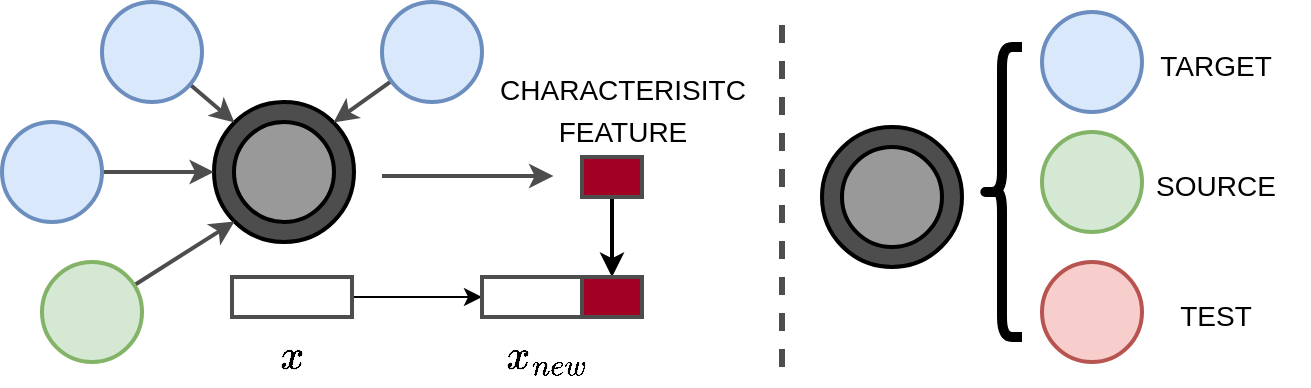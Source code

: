 <mxfile version="21.5.0" type="device" pages="2">
  <diagram id="yDXIRP0UiXxNwI_V2tYm" name="Fig3">
    <mxGraphModel dx="1434" dy="796" grid="1" gridSize="10" guides="1" tooltips="1" connect="1" arrows="1" fold="1" page="1" pageScale="1" pageWidth="827" pageHeight="1169" math="1" shadow="0">
      <root>
        <mxCell id="0" />
        <mxCell id="1" parent="0" />
        <mxCell id="J78JcgfEchfYbr3B-6bn-1" value="" style="ellipse;whiteSpace=wrap;html=1;aspect=fixed;fillColor=#4D4D4D;strokeColor=#000000;fontColor=#ffffff;strokeWidth=2;" vertex="1" parent="1">
          <mxGeometry x="540" y="182.5" width="70" height="70" as="geometry" />
        </mxCell>
        <mxCell id="J78JcgfEchfYbr3B-6bn-2" style="edgeStyle=orthogonalEdgeStyle;rounded=0;orthogonalLoop=1;jettySize=auto;html=1;strokeWidth=2;strokeColor=#4D4D4D;" edge="1" parent="1">
          <mxGeometry relative="1" as="geometry">
            <mxPoint x="320" y="207" as="sourcePoint" />
            <mxPoint x="405.75" y="207" as="targetPoint" />
          </mxGeometry>
        </mxCell>
        <mxCell id="J78JcgfEchfYbr3B-6bn-3" value="" style="ellipse;whiteSpace=wrap;html=1;aspect=fixed;fillColor=#4D4D4D;strokeColor=#000000;fontColor=#ffffff;strokeWidth=2;" vertex="1" parent="1">
          <mxGeometry x="236" y="170" width="70" height="70" as="geometry" />
        </mxCell>
        <mxCell id="J78JcgfEchfYbr3B-6bn-4" value="" style="ellipse;whiteSpace=wrap;html=1;aspect=fixed;fillColor=#999999;strokeColor=#000000;strokeWidth=2;" vertex="1" parent="1">
          <mxGeometry x="246" y="180" width="50" height="50" as="geometry" />
        </mxCell>
        <mxCell id="J78JcgfEchfYbr3B-6bn-5" style="rounded=0;orthogonalLoop=1;jettySize=auto;html=1;entryX=0;entryY=1;entryDx=0;entryDy=0;strokeWidth=2;strokeColor=#4D4D4D;" edge="1" parent="1" source="J78JcgfEchfYbr3B-6bn-6" target="J78JcgfEchfYbr3B-6bn-3">
          <mxGeometry relative="1" as="geometry" />
        </mxCell>
        <mxCell id="J78JcgfEchfYbr3B-6bn-6" value="" style="ellipse;whiteSpace=wrap;html=1;aspect=fixed;fillColor=#d5e8d4;strokeColor=#82B366;strokeWidth=2;" vertex="1" parent="1">
          <mxGeometry x="150" y="250" width="50" height="50" as="geometry" />
        </mxCell>
        <mxCell id="J78JcgfEchfYbr3B-6bn-7" style="rounded=0;orthogonalLoop=1;jettySize=auto;html=1;entryX=0;entryY=0;entryDx=0;entryDy=0;strokeWidth=2;strokeColor=#4D4D4D;" edge="1" parent="1" source="J78JcgfEchfYbr3B-6bn-8" target="J78JcgfEchfYbr3B-6bn-3">
          <mxGeometry relative="1" as="geometry" />
        </mxCell>
        <mxCell id="J78JcgfEchfYbr3B-6bn-8" value="" style="ellipse;whiteSpace=wrap;html=1;aspect=fixed;fillColor=#dae8fc;strokeColor=#6C8EBF;strokeWidth=2;" vertex="1" parent="1">
          <mxGeometry x="180" y="120" width="50" height="50" as="geometry" />
        </mxCell>
        <mxCell id="J78JcgfEchfYbr3B-6bn-9" style="rounded=0;orthogonalLoop=1;jettySize=auto;html=1;entryX=1;entryY=0;entryDx=0;entryDy=0;strokeWidth=2;strokeColor=#4D4D4D;" edge="1" parent="1" source="J78JcgfEchfYbr3B-6bn-10" target="J78JcgfEchfYbr3B-6bn-3">
          <mxGeometry relative="1" as="geometry" />
        </mxCell>
        <mxCell id="J78JcgfEchfYbr3B-6bn-10" value="" style="ellipse;whiteSpace=wrap;html=1;aspect=fixed;fillColor=#dae8fc;strokeColor=#6C8EBF;strokeWidth=2;" vertex="1" parent="1">
          <mxGeometry x="320" y="120" width="50" height="50" as="geometry" />
        </mxCell>
        <mxCell id="J78JcgfEchfYbr3B-6bn-11" style="rounded=0;orthogonalLoop=1;jettySize=auto;html=1;strokeWidth=2;strokeColor=#4D4D4D;exitX=1;exitY=0.5;exitDx=0;exitDy=0;entryX=0;entryY=0.5;entryDx=0;entryDy=0;" edge="1" parent="1" source="J78JcgfEchfYbr3B-6bn-12" target="J78JcgfEchfYbr3B-6bn-3">
          <mxGeometry relative="1" as="geometry">
            <mxPoint x="370" y="230" as="targetPoint" />
          </mxGeometry>
        </mxCell>
        <mxCell id="J78JcgfEchfYbr3B-6bn-12" value="" style="ellipse;whiteSpace=wrap;html=1;aspect=fixed;fillColor=#dae8fc;strokeColor=#6C8EBF;strokeWidth=2;" vertex="1" parent="1">
          <mxGeometry x="130" y="180" width="50" height="50" as="geometry" />
        </mxCell>
        <mxCell id="J78JcgfEchfYbr3B-6bn-13" value="" style="ellipse;whiteSpace=wrap;html=1;aspect=fixed;fillColor=#f8cecc;strokeColor=#B85450;strokeWidth=2;" vertex="1" parent="1">
          <mxGeometry x="650" y="250" width="50" height="50" as="geometry" />
        </mxCell>
        <mxCell id="J78JcgfEchfYbr3B-6bn-14" value="" style="endArrow=none;html=1;rounded=0;strokeWidth=3;dashed=1;strokeColor=#4D4D4D;" edge="1" parent="1">
          <mxGeometry width="50" height="50" relative="1" as="geometry">
            <mxPoint x="520" y="302.5" as="sourcePoint" />
            <mxPoint x="520" y="122.5" as="targetPoint" />
          </mxGeometry>
        </mxCell>
        <mxCell id="J78JcgfEchfYbr3B-6bn-15" value="&lt;font style=&quot;font-size: 14px;&quot;&gt;TARGET&lt;/font&gt;" style="text;html=1;strokeColor=none;fillColor=none;align=center;verticalAlign=middle;whiteSpace=wrap;rounded=0;fontSize=22;" vertex="1" parent="1">
          <mxGeometry x="690" y="140" width="93.5" height="20" as="geometry" />
        </mxCell>
        <mxCell id="J78JcgfEchfYbr3B-6bn-16" style="edgeStyle=orthogonalEdgeStyle;rounded=0;orthogonalLoop=1;jettySize=auto;html=1;entryX=0.5;entryY=0;entryDx=0;entryDy=0;strokeWidth=2;" edge="1" parent="1" source="J78JcgfEchfYbr3B-6bn-17" target="J78JcgfEchfYbr3B-6bn-22">
          <mxGeometry relative="1" as="geometry" />
        </mxCell>
        <mxCell id="J78JcgfEchfYbr3B-6bn-17" value="" style="rounded=0;whiteSpace=wrap;html=1;container=0;fillColor=#a20025;strokeColor=#4D4D4D;fontColor=#ffffff;strokeWidth=2;" vertex="1" parent="1">
          <mxGeometry x="420" y="197.5" width="30" height="20" as="geometry" />
        </mxCell>
        <mxCell id="J78JcgfEchfYbr3B-6bn-18" value="&lt;p style=&quot;line-height: 80%;&quot;&gt;&lt;font style=&quot;font-size: 14px;&quot;&gt;CHARACTERISITC&lt;br&gt;FEATURE&lt;/font&gt;&lt;/p&gt;" style="text;html=1;strokeColor=none;fillColor=none;align=center;verticalAlign=middle;whiteSpace=wrap;rounded=0;container=0;fontSize=22;" vertex="1" parent="1">
          <mxGeometry x="367" y="147.5" width="146.75" height="50" as="geometry" />
        </mxCell>
        <mxCell id="J78JcgfEchfYbr3B-6bn-19" style="edgeStyle=orthogonalEdgeStyle;rounded=0;orthogonalLoop=1;jettySize=auto;html=1;exitX=1;exitY=0.5;exitDx=0;exitDy=0;entryX=0;entryY=0.5;entryDx=0;entryDy=0;" edge="1" parent="1" source="J78JcgfEchfYbr3B-6bn-20" target="J78JcgfEchfYbr3B-6bn-21">
          <mxGeometry relative="1" as="geometry" />
        </mxCell>
        <mxCell id="J78JcgfEchfYbr3B-6bn-20" value="" style="rounded=0;whiteSpace=wrap;html=1;container=0;strokeWidth=2;strokeColor=#4D4D4D;" vertex="1" parent="1">
          <mxGeometry x="245" y="257.5" width="60" height="20" as="geometry" />
        </mxCell>
        <mxCell id="J78JcgfEchfYbr3B-6bn-21" value="" style="rounded=0;whiteSpace=wrap;html=1;container=0;strokeWidth=2;strokeColor=#4D4D4D;" vertex="1" parent="1">
          <mxGeometry x="370" y="257.5" width="50" height="20" as="geometry" />
        </mxCell>
        <mxCell id="J78JcgfEchfYbr3B-6bn-22" value="" style="rounded=0;whiteSpace=wrap;html=1;container=0;fillColor=#a20025;strokeColor=#4D4D4D;fontColor=#ffffff;strokeWidth=2;" vertex="1" parent="1">
          <mxGeometry x="420" y="257.5" width="30" height="20" as="geometry" />
        </mxCell>
        <mxCell id="J78JcgfEchfYbr3B-6bn-23" value="&lt;font style=&quot;font-size: 18px;&quot;&gt;$$x_{new}$$&lt;/font&gt;" style="text;html=1;strokeColor=none;fillColor=none;align=center;verticalAlign=middle;whiteSpace=wrap;rounded=0;fontSize=24;fontStyle=1" vertex="1" parent="1">
          <mxGeometry x="373.25" y="287.5" width="60" height="20" as="geometry" />
        </mxCell>
        <mxCell id="J78JcgfEchfYbr3B-6bn-24" value="&lt;font style=&quot;font-size: 18px;&quot;&gt;$$x$$&lt;/font&gt;" style="text;html=1;strokeColor=none;fillColor=none;align=center;verticalAlign=middle;whiteSpace=wrap;rounded=0;fontSize=24;fontStyle=1" vertex="1" parent="1">
          <mxGeometry x="245" y="287.5" width="60" height="20" as="geometry" />
        </mxCell>
        <mxCell id="J78JcgfEchfYbr3B-6bn-25" value="" style="ellipse;whiteSpace=wrap;html=1;aspect=fixed;fillColor=#dae8fc;strokeColor=#6C8EBF;strokeWidth=2;" vertex="1" parent="1">
          <mxGeometry x="650" y="125" width="50" height="50" as="geometry" />
        </mxCell>
        <mxCell id="J78JcgfEchfYbr3B-6bn-26" value="" style="ellipse;whiteSpace=wrap;html=1;aspect=fixed;fillColor=#d5e8d4;strokeColor=#82B366;strokeWidth=2;" vertex="1" parent="1">
          <mxGeometry x="650" y="185" width="50" height="50" as="geometry" />
        </mxCell>
        <mxCell id="J78JcgfEchfYbr3B-6bn-27" value="" style="ellipse;whiteSpace=wrap;html=1;aspect=fixed;fillColor=#999999;strokeColor=#000000;strokeWidth=2;" vertex="1" parent="1">
          <mxGeometry x="550" y="192.5" width="50" height="50" as="geometry" />
        </mxCell>
        <mxCell id="J78JcgfEchfYbr3B-6bn-28" value="&lt;span style=&quot;font-size: 14px;&quot;&gt;SOURCE&lt;/span&gt;" style="text;html=1;strokeColor=none;fillColor=none;align=center;verticalAlign=middle;whiteSpace=wrap;rounded=0;fontSize=22;" vertex="1" parent="1">
          <mxGeometry x="690" y="200" width="93.5" height="20" as="geometry" />
        </mxCell>
        <mxCell id="J78JcgfEchfYbr3B-6bn-29" value="&lt;span style=&quot;font-size: 14px;&quot;&gt;TEST&lt;/span&gt;" style="text;html=1;strokeColor=none;fillColor=none;align=center;verticalAlign=middle;whiteSpace=wrap;rounded=0;fontSize=22;" vertex="1" parent="1">
          <mxGeometry x="690" y="265" width="93.5" height="20" as="geometry" />
        </mxCell>
        <mxCell id="J78JcgfEchfYbr3B-6bn-30" value="" style="shape=curlyBracket;whiteSpace=wrap;html=1;rounded=1;labelPosition=left;verticalLabelPosition=middle;align=right;verticalAlign=middle;strokeWidth=5;" vertex="1" parent="1">
          <mxGeometry x="620" y="142.5" width="20" height="145" as="geometry" />
        </mxCell>
      </root>
    </mxGraphModel>
  </diagram>
  <diagram name="Fig4" id="UPVXSFSfEhRFLWDUVEhU">
    <mxGraphModel dx="1434" dy="796" grid="1" gridSize="10" guides="1" tooltips="1" connect="1" arrows="1" fold="1" page="1" pageScale="1" pageWidth="827" pageHeight="1169" math="1" shadow="0">
      <root>
        <mxCell id="0" />
        <mxCell id="1" parent="0" />
        <mxCell id="VOyZflQbIAdHZ1atrvON-1" value="" style="rounded=0;whiteSpace=wrap;html=1;dashed=1;fillColor=#FFFFFF;" vertex="1" parent="1">
          <mxGeometry x="670" y="230" width="620" height="370" as="geometry" />
        </mxCell>
        <mxCell id="VOyZflQbIAdHZ1atrvON-2" value="" style="rounded=0;whiteSpace=wrap;html=1;dashed=1;fillColor=#FFFFFF;" vertex="1" parent="1">
          <mxGeometry x="220" y="290" width="429" height="310" as="geometry" />
        </mxCell>
        <mxCell id="VOyZflQbIAdHZ1atrvON-3" value="" style="rounded=1;whiteSpace=wrap;html=1;strokeWidth=1;fillColor=#F19C99;strokeColor=#4D4D4D;opacity=20;dashed=1;dashPattern=8 8;" vertex="1" parent="1">
          <mxGeometry x="680" y="390" width="450" height="170" as="geometry" />
        </mxCell>
        <mxCell id="VOyZflQbIAdHZ1atrvON-4" value="" style="rounded=1;whiteSpace=wrap;html=1;fillColor=#67AB9F;opacity=20;dashed=1;dashPattern=12 12;" vertex="1" parent="1">
          <mxGeometry x="680" y="240" width="200" height="320" as="geometry" />
        </mxCell>
        <mxCell id="VOyZflQbIAdHZ1atrvON-5" value="&lt;font style=&quot;&quot;&gt;&lt;font style=&quot;font-size: 16px;&quot;&gt;$$(p+1)\cdot(m+1)$$&lt;/font&gt;&lt;/font&gt;" style="text;html=1;strokeColor=none;fillColor=none;align=center;verticalAlign=middle;whiteSpace=wrap;rounded=0;container=0;fontSize=16;" vertex="1" parent="1">
          <mxGeometry x="515.25" y="390" width="128" height="50" as="geometry" />
        </mxCell>
        <mxCell id="VOyZflQbIAdHZ1atrvON-6" value="" style="endArrow=classic;html=1;rounded=0;" edge="1" parent="1">
          <mxGeometry width="50" height="50" relative="1" as="geometry">
            <mxPoint x="769" y="480" as="sourcePoint" />
            <mxPoint x="809" y="480" as="targetPoint" />
          </mxGeometry>
        </mxCell>
        <mxCell id="VOyZflQbIAdHZ1atrvON-7" value="" style="endArrow=classic;html=1;rounded=0;" edge="1" parent="1">
          <mxGeometry width="50" height="50" relative="1" as="geometry">
            <mxPoint x="860" y="480" as="sourcePoint" />
            <mxPoint x="900" y="480" as="targetPoint" />
          </mxGeometry>
        </mxCell>
        <mxCell id="VOyZflQbIAdHZ1atrvON-8" value="" style="endArrow=classic;html=1;rounded=0;" edge="1" parent="1">
          <mxGeometry width="50" height="50" relative="1" as="geometry">
            <mxPoint x="980" y="480" as="sourcePoint" />
            <mxPoint x="1020" y="480" as="targetPoint" />
          </mxGeometry>
        </mxCell>
        <mxCell id="VOyZflQbIAdHZ1atrvON-9" value="" style="rounded=0;whiteSpace=wrap;html=1;container=0;fillColor=#a20025;strokeColor=#6F0000;fontColor=#ffffff;" vertex="1" parent="1">
          <mxGeometry x="819.5" y="475" width="30" height="25" as="geometry" />
        </mxCell>
        <mxCell id="VOyZflQbIAdHZ1atrvON-10" value="" style="rounded=0;whiteSpace=wrap;html=1;container=0;fillColor=#e1d5e7;strokeColor=#9673a6;" vertex="1" parent="1">
          <mxGeometry x="910" y="440" width="60" height="20" as="geometry" />
        </mxCell>
        <mxCell id="VOyZflQbIAdHZ1atrvON-11" value="" style="rounded=0;whiteSpace=wrap;html=1;container=0;fillColor=#e1d5e7;strokeColor=#9673a6;" vertex="1" parent="1">
          <mxGeometry x="910" y="460" width="60" height="20" as="geometry" />
        </mxCell>
        <mxCell id="VOyZflQbIAdHZ1atrvON-12" value="" style="rounded=0;whiteSpace=wrap;html=1;container=0;fillColor=#e1d5e7;strokeColor=#9673a6;" vertex="1" parent="1">
          <mxGeometry x="910" y="480" width="60" height="20" as="geometry" />
        </mxCell>
        <mxCell id="VOyZflQbIAdHZ1atrvON-13" value="" style="rounded=0;whiteSpace=wrap;html=1;container=0;fillColor=#e1d5e7;strokeColor=#9673a6;" vertex="1" parent="1">
          <mxGeometry x="910" y="500" width="60" height="20" as="geometry" />
        </mxCell>
        <mxCell id="VOyZflQbIAdHZ1atrvON-14" value="" style="rounded=0;whiteSpace=wrap;html=1;container=0;fillColor=#e1d5e7;strokeColor=#9673a6;" vertex="1" parent="1">
          <mxGeometry x="910" y="520" width="60" height="20" as="geometry" />
        </mxCell>
        <mxCell id="VOyZflQbIAdHZ1atrvON-15" value="" style="rounded=0;whiteSpace=wrap;html=1;container=0;" vertex="1" parent="1">
          <mxGeometry x="1030" y="440" width="60" height="20" as="geometry" />
        </mxCell>
        <mxCell id="VOyZflQbIAdHZ1atrvON-16" value="" style="rounded=0;whiteSpace=wrap;html=1;container=0;" vertex="1" parent="1">
          <mxGeometry x="1030" y="460" width="60" height="20" as="geometry" />
        </mxCell>
        <mxCell id="VOyZflQbIAdHZ1atrvON-17" value="" style="rounded=0;whiteSpace=wrap;html=1;container=0;" vertex="1" parent="1">
          <mxGeometry x="1030" y="480" width="60" height="20" as="geometry" />
        </mxCell>
        <mxCell id="VOyZflQbIAdHZ1atrvON-18" value="" style="rounded=0;whiteSpace=wrap;html=1;container=0;" vertex="1" parent="1">
          <mxGeometry x="1030" y="500" width="60" height="20" as="geometry" />
        </mxCell>
        <mxCell id="VOyZflQbIAdHZ1atrvON-19" value="" style="rounded=0;whiteSpace=wrap;html=1;container=0;" vertex="1" parent="1">
          <mxGeometry x="1030" y="520" width="60" height="20" as="geometry" />
        </mxCell>
        <mxCell id="VOyZflQbIAdHZ1atrvON-20" value="" style="rounded=0;whiteSpace=wrap;html=1;container=0;" vertex="1" parent="1">
          <mxGeometry x="559" y="440" width="60" height="20" as="geometry" />
        </mxCell>
        <mxCell id="VOyZflQbIAdHZ1atrvON-21" value="" style="rounded=0;whiteSpace=wrap;html=1;container=0;" vertex="1" parent="1">
          <mxGeometry x="559" y="460" width="60" height="20" as="geometry" />
        </mxCell>
        <mxCell id="VOyZflQbIAdHZ1atrvON-22" value="" style="rounded=0;whiteSpace=wrap;html=1;fillColor=#d0cee2;strokeColor=#56517e;container=0;" vertex="1" parent="1">
          <mxGeometry x="559" y="480" width="60" height="20" as="geometry" />
        </mxCell>
        <mxCell id="VOyZflQbIAdHZ1atrvON-23" value="" style="rounded=0;whiteSpace=wrap;html=1;container=0;" vertex="1" parent="1">
          <mxGeometry x="559" y="500" width="60" height="20" as="geometry" />
        </mxCell>
        <mxCell id="VOyZflQbIAdHZ1atrvON-24" value="" style="rounded=0;whiteSpace=wrap;html=1;container=0;" vertex="1" parent="1">
          <mxGeometry x="559" y="520" width="60" height="20" as="geometry" />
        </mxCell>
        <mxCell id="VOyZflQbIAdHZ1atrvON-25" value="" style="rounded=0;whiteSpace=wrap;html=1;container=0;fillColor=#fff2cc;strokeColor=#d6b656;" vertex="1" parent="1">
          <mxGeometry x="699" y="440" width="60" height="20" as="geometry" />
        </mxCell>
        <mxCell id="VOyZflQbIAdHZ1atrvON-26" value="" style="rounded=0;whiteSpace=wrap;html=1;container=0;fillColor=#fff2cc;strokeColor=#d6b656;" vertex="1" parent="1">
          <mxGeometry x="699" y="460" width="60" height="20" as="geometry" />
        </mxCell>
        <mxCell id="VOyZflQbIAdHZ1atrvON-27" value="" style="rounded=0;whiteSpace=wrap;html=1;container=0;fillColor=#fff2cc;strokeColor=#d6b656;" vertex="1" parent="1">
          <mxGeometry x="699" y="480" width="60" height="20" as="geometry" />
        </mxCell>
        <mxCell id="VOyZflQbIAdHZ1atrvON-28" value="" style="rounded=0;whiteSpace=wrap;html=1;container=0;fillColor=#fff2cc;strokeColor=#d6b656;" vertex="1" parent="1">
          <mxGeometry x="699" y="500" width="60" height="20" as="geometry" />
        </mxCell>
        <mxCell id="VOyZflQbIAdHZ1atrvON-29" value="" style="rounded=0;whiteSpace=wrap;html=1;container=0;fillColor=#fff2cc;strokeColor=#d6b656;" vertex="1" parent="1">
          <mxGeometry x="699" y="520" width="60" height="20" as="geometry" />
        </mxCell>
        <mxCell id="VOyZflQbIAdHZ1atrvON-30" value="LCF" style="text;html=1;strokeColor=none;fillColor=none;align=center;verticalAlign=middle;whiteSpace=wrap;rounded=0;container=0;fontStyle=1;fontSize=16;" vertex="1" parent="1">
          <mxGeometry x="809" y="445" width="51" height="30" as="geometry" />
        </mxCell>
        <mxCell id="VOyZflQbIAdHZ1atrvON-31" value="Reconstructed Data" style="text;html=1;strokeColor=none;fillColor=none;align=center;verticalAlign=middle;whiteSpace=wrap;rounded=0;container=0;fontStyle=1;fontSize=16;" vertex="1" parent="1">
          <mxGeometry x="1020" y="400" width="80" height="30" as="geometry" />
        </mxCell>
        <mxCell id="VOyZflQbIAdHZ1atrvON-32" value="" style="endArrow=classic;html=1;rounded=0;" edge="1" parent="1">
          <mxGeometry width="50" height="50" relative="1" as="geometry">
            <mxPoint x="635" y="480" as="sourcePoint" />
            <mxPoint x="690" y="480" as="targetPoint" />
          </mxGeometry>
        </mxCell>
        <mxCell id="VOyZflQbIAdHZ1atrvON-33" value="" style="rounded=0;whiteSpace=wrap;html=1;fillColor=#f8cecc;strokeColor=#b85450;fontSize=16;" vertex="1" parent="1">
          <mxGeometry x="800" y="341.25" width="60" height="22.5" as="geometry" />
        </mxCell>
        <mxCell id="VOyZflQbIAdHZ1atrvON-34" value="" style="endArrow=classic;html=1;rounded=0;fillColor=#d80073;strokeColor=#A50040;" edge="1" parent="1">
          <mxGeometry width="50" height="50" relative="1" as="geometry">
            <mxPoint x="690" y="499" as="sourcePoint" />
            <mxPoint x="635" y="499" as="targetPoint" />
          </mxGeometry>
        </mxCell>
        <mxCell id="VOyZflQbIAdHZ1atrvON-35" value="&lt;b style=&quot;&quot;&gt;&lt;font style=&quot;font-size: 14px;&quot;&gt;Encoder Layers&lt;/font&gt;&lt;/b&gt;" style="text;html=1;strokeColor=#d79b00;fillColor=#ffe6cc;align=center;verticalAlign=middle;whiteSpace=wrap;rounded=0;fontStyle=0;fontSize=16;" vertex="1" parent="1">
          <mxGeometry x="545.12" y="770" width="170" height="30" as="geometry" />
        </mxCell>
        <mxCell id="VOyZflQbIAdHZ1atrvON-36" value="&lt;b style=&quot;&quot;&gt;&lt;font style=&quot;font-size: 14px;&quot;&gt;Decoder Layers&lt;/font&gt;&lt;/b&gt;" style="text;html=1;strokeColor=#9673a6;fillColor=#e1d5e7;align=center;verticalAlign=middle;whiteSpace=wrap;rounded=0;fontStyle=0;fontSize=16;" vertex="1" parent="1">
          <mxGeometry x="955.12" y="770" width="170" height="30" as="geometry" />
        </mxCell>
        <mxCell id="VOyZflQbIAdHZ1atrvON-37" value="" style="rounded=0;whiteSpace=wrap;html=1;container=0;fillColor=#080808;" vertex="1" parent="1">
          <mxGeometry x="610" y="480" width="9" height="20" as="geometry" />
        </mxCell>
        <mxCell id="VOyZflQbIAdHZ1atrvON-38" value="" style="endArrow=classic;html=1;rounded=0;" edge="1" parent="1">
          <mxGeometry width="50" height="50" relative="1" as="geometry">
            <mxPoint x="820" y="420" as="sourcePoint" />
            <mxPoint x="820" y="370" as="targetPoint" />
          </mxGeometry>
        </mxCell>
        <mxCell id="VOyZflQbIAdHZ1atrvON-39" value="" style="endArrow=classic;html=1;rounded=0;fillColor=#d80073;strokeColor=#A50040;" edge="1" parent="1">
          <mxGeometry width="50" height="50" relative="1" as="geometry">
            <mxPoint x="844" y="370" as="sourcePoint" />
            <mxPoint x="844" y="420" as="targetPoint" />
          </mxGeometry>
        </mxCell>
        <mxCell id="VOyZflQbIAdHZ1atrvON-40" value="&lt;b style=&quot;&quot;&gt;&lt;font style=&quot;font-size: 14px;&quot;&gt;Encoder-Estimator Stage&lt;/font&gt;&lt;/b&gt;" style="text;html=1;strokeColor=#67AB9F;fillColor=#67AB9F;align=center;verticalAlign=middle;whiteSpace=wrap;rounded=0;fontStyle=0;fontSize=16;opacity=50;" vertex="1" parent="1">
          <mxGeometry x="893.75" y="260" width="136.25" height="50" as="geometry" />
        </mxCell>
        <mxCell id="VOyZflQbIAdHZ1atrvON-41" value="" style="endArrow=classic;html=1;rounded=0;fillColor=#d80073;strokeColor=#A50040;" edge="1" parent="1">
          <mxGeometry width="50" height="50" relative="1" as="geometry">
            <mxPoint x="809" y="499.25" as="sourcePoint" />
            <mxPoint x="769" y="499" as="targetPoint" />
          </mxGeometry>
        </mxCell>
        <mxCell id="VOyZflQbIAdHZ1atrvON-42" value="" style="endArrow=classic;html=1;rounded=0;fillColor=#d80073;strokeColor=#A50040;" edge="1" parent="1">
          <mxGeometry width="50" height="50" relative="1" as="geometry">
            <mxPoint x="900" y="500.25" as="sourcePoint" />
            <mxPoint x="860" y="500" as="targetPoint" />
          </mxGeometry>
        </mxCell>
        <mxCell id="VOyZflQbIAdHZ1atrvON-43" value="" style="endArrow=classic;html=1;rounded=0;fillColor=#d80073;strokeColor=#A50040;" edge="1" parent="1">
          <mxGeometry width="50" height="50" relative="1" as="geometry">
            <mxPoint x="1020" y="500.25" as="sourcePoint" />
            <mxPoint x="980" y="500" as="targetPoint" />
          </mxGeometry>
        </mxCell>
        <mxCell id="VOyZflQbIAdHZ1atrvON-44" value="" style="ellipse;whiteSpace=wrap;html=1;aspect=fixed;fillColor=#1ba1e2;strokeColor=#006EAF;fontColor=#ffffff;" vertex="1" parent="1">
          <mxGeometry x="466.5" y="462.5" width="62.5" height="62.5" as="geometry" />
        </mxCell>
        <mxCell id="VOyZflQbIAdHZ1atrvON-45" value="" style="ellipse;whiteSpace=wrap;html=1;aspect=fixed;fillColor=#7EA6E0;strokeColor=#6c8ebf;" vertex="1" parent="1">
          <mxGeometry x="472.75" y="468.75" width="50" height="50" as="geometry" />
        </mxCell>
        <mxCell id="VOyZflQbIAdHZ1atrvON-46" value="" style="rounded=0;whiteSpace=wrap;html=1;container=0;" vertex="1" parent="1">
          <mxGeometry x="279" y="465" width="50" height="27.5" as="geometry" />
        </mxCell>
        <mxCell id="VOyZflQbIAdHZ1atrvON-47" value="" style="endArrow=classic;html=1;rounded=0;exitX=1;exitY=0;exitDx=0;exitDy=0;" edge="1" parent="1" source="VOyZflQbIAdHZ1atrvON-48" target="VOyZflQbIAdHZ1atrvON-44">
          <mxGeometry width="50" height="50" relative="1" as="geometry">
            <mxPoint x="399" y="549.5" as="sourcePoint" />
            <mxPoint x="439" y="549.5" as="targetPoint" />
          </mxGeometry>
        </mxCell>
        <mxCell id="VOyZflQbIAdHZ1atrvON-48" value="" style="ellipse;whiteSpace=wrap;html=1;aspect=fixed;fillColor=#67AB9F;strokeColor=#6c8ebf;" vertex="1" parent="1">
          <mxGeometry x="390" y="525" width="50" height="50" as="geometry" />
        </mxCell>
        <mxCell id="VOyZflQbIAdHZ1atrvON-49" value="" style="ellipse;whiteSpace=wrap;html=1;aspect=fixed;fillColor=#7EA6E0;strokeColor=#6c8ebf;" vertex="1" parent="1">
          <mxGeometry x="340" y="450" width="50" height="50" as="geometry" />
        </mxCell>
        <mxCell id="VOyZflQbIAdHZ1atrvON-50" value="" style="ellipse;whiteSpace=wrap;html=1;aspect=fixed;fillColor=#67AB9F;strokeColor=#6c8ebf;" vertex="1" parent="1">
          <mxGeometry x="378" y="385" width="50" height="50" as="geometry" />
        </mxCell>
        <mxCell id="VOyZflQbIAdHZ1atrvON-51" value="" style="ellipse;whiteSpace=wrap;html=1;aspect=fixed;fillColor=#7EA6E0;strokeColor=#6c8ebf;" vertex="1" parent="1">
          <mxGeometry x="435.25" y="370" width="50" height="50" as="geometry" />
        </mxCell>
        <mxCell id="VOyZflQbIAdHZ1atrvON-52" value="" style="rounded=0;whiteSpace=wrap;html=1;container=0;" vertex="1" parent="1">
          <mxGeometry x="329" y="545" width="50" height="27.5" as="geometry" />
        </mxCell>
        <mxCell id="VOyZflQbIAdHZ1atrvON-53" value="" style="rounded=0;whiteSpace=wrap;html=1;container=0;" vertex="1" parent="1">
          <mxGeometry x="320" y="395" width="50" height="27.5" as="geometry" />
        </mxCell>
        <mxCell id="VOyZflQbIAdHZ1atrvON-54" value="" style="rounded=0;whiteSpace=wrap;html=1;container=0;" vertex="1" parent="1">
          <mxGeometry x="425.25" y="330" width="50" height="27.5" as="geometry" />
        </mxCell>
        <mxCell id="VOyZflQbIAdHZ1atrvON-55" value="&lt;font style=&quot;font-size: 16px;&quot;&gt;$$(p+1)$$&lt;/font&gt;" style="text;html=1;strokeColor=none;fillColor=none;align=center;verticalAlign=middle;whiteSpace=wrap;rounded=0;container=0;fontSize=16;" vertex="1" parent="1">
          <mxGeometry x="435.25" y="300" width="30" height="30" as="geometry" />
        </mxCell>
        <mxCell id="VOyZflQbIAdHZ1atrvON-56" value="" style="endArrow=classic;html=1;rounded=0;exitX=1;exitY=0.5;exitDx=0;exitDy=0;entryX=0;entryY=0.5;entryDx=0;entryDy=0;" edge="1" parent="1" source="VOyZflQbIAdHZ1atrvON-49" target="VOyZflQbIAdHZ1atrvON-44">
          <mxGeometry width="50" height="50" relative="1" as="geometry">
            <mxPoint x="429" y="517.5" as="sourcePoint" />
            <mxPoint x="409" y="422.5" as="targetPoint" />
          </mxGeometry>
        </mxCell>
        <mxCell id="VOyZflQbIAdHZ1atrvON-57" value="" style="endArrow=classic;html=1;rounded=0;exitX=1;exitY=1;exitDx=0;exitDy=0;" edge="1" parent="1" source="VOyZflQbIAdHZ1atrvON-50" target="VOyZflQbIAdHZ1atrvON-44">
          <mxGeometry width="50" height="50" relative="1" as="geometry">
            <mxPoint x="389" y="431" as="sourcePoint" />
            <mxPoint x="516" y="450" as="targetPoint" />
          </mxGeometry>
        </mxCell>
        <mxCell id="VOyZflQbIAdHZ1atrvON-58" value="" style="endArrow=classic;html=1;rounded=0;exitX=1;exitY=1;exitDx=0;exitDy=0;entryX=0.5;entryY=0;entryDx=0;entryDy=0;" edge="1" parent="1" source="VOyZflQbIAdHZ1atrvON-51" target="VOyZflQbIAdHZ1atrvON-44">
          <mxGeometry width="50" height="50" relative="1" as="geometry">
            <mxPoint x="401" y="438" as="sourcePoint" />
            <mxPoint x="479" y="465" as="targetPoint" />
          </mxGeometry>
        </mxCell>
        <mxCell id="VOyZflQbIAdHZ1atrvON-59" value="$$(p+1)$$" style="text;html=1;strokeColor=none;fillColor=none;align=center;verticalAlign=middle;whiteSpace=wrap;rounded=0;container=0;fontSize=16;" vertex="1" parent="1">
          <mxGeometry x="269" y="392.5" width="30" height="30" as="geometry" />
        </mxCell>
        <mxCell id="VOyZflQbIAdHZ1atrvON-60" value="$$(p+1)$$" style="text;html=1;strokeColor=none;fillColor=none;align=center;verticalAlign=middle;whiteSpace=wrap;rounded=0;container=0;fontSize=16;" vertex="1" parent="1">
          <mxGeometry x="289" y="495" width="30" height="30" as="geometry" />
        </mxCell>
        <mxCell id="VOyZflQbIAdHZ1atrvON-61" value="$$(p+1)$$" style="text;html=1;strokeColor=none;fillColor=none;align=center;verticalAlign=middle;whiteSpace=wrap;rounded=0;container=0;fontSize=16;" vertex="1" parent="1">
          <mxGeometry x="339" y="575" width="30" height="30" as="geometry" />
        </mxCell>
        <mxCell id="VOyZflQbIAdHZ1atrvON-62" value="" style="endArrow=classic;html=1;rounded=0;exitX=1;exitY=0.5;exitDx=0;exitDy=0;" edge="1" parent="1" source="VOyZflQbIAdHZ1atrvON-44">
          <mxGeometry width="50" height="50" relative="1" as="geometry">
            <mxPoint x="509" y="493" as="sourcePoint" />
            <mxPoint x="559" y="494" as="targetPoint" />
          </mxGeometry>
        </mxCell>
        <mxCell id="VOyZflQbIAdHZ1atrvON-63" style="edgeStyle=orthogonalEdgeStyle;rounded=0;orthogonalLoop=1;jettySize=auto;html=1;exitX=0.5;exitY=1;exitDx=0;exitDy=0;" edge="1" parent="1">
          <mxGeometry relative="1" as="geometry">
            <mxPoint x="429.5" y="760" as="sourcePoint" />
            <mxPoint x="429.5" y="760" as="targetPoint" />
          </mxGeometry>
        </mxCell>
        <mxCell id="VOyZflQbIAdHZ1atrvON-64" value="" style="group" vertex="1" connectable="0" parent="1">
          <mxGeometry x="505.12" y="650" width="310" height="100" as="geometry" />
        </mxCell>
        <mxCell id="VOyZflQbIAdHZ1atrvON-65" value="&lt;font style=&quot;font-size: 10px;&quot;&gt;&lt;b&gt;FNN&lt;br&gt;(1)&lt;/b&gt;&lt;br&gt;&lt;/font&gt;" style="text;html=1;strokeColor=none;fillColor=none;align=center;verticalAlign=middle;whiteSpace=wrap;rounded=0;" vertex="1" parent="VOyZflQbIAdHZ1atrvON-64">
          <mxGeometry x="263.897" y="15.385" width="46.103" height="30.769" as="geometry" />
        </mxCell>
        <mxCell id="VOyZflQbIAdHZ1atrvON-66" value="" style="group" vertex="1" connectable="0" parent="VOyZflQbIAdHZ1atrvON-64">
          <mxGeometry width="298.872" height="100" as="geometry" />
        </mxCell>
        <mxCell id="VOyZflQbIAdHZ1atrvON-67" value="" style="rounded=0;whiteSpace=wrap;html=1;container=0;fillColor=#fff2cc;strokeColor=#d6b656;" vertex="1" parent="VOyZflQbIAdHZ1atrvON-66">
          <mxGeometry y="33.333" width="44.663" height="13.333" as="geometry" />
        </mxCell>
        <mxCell id="VOyZflQbIAdHZ1atrvON-68" value="" style="rounded=0;whiteSpace=wrap;html=1;container=0;fillColor=#fff2cc;strokeColor=#d6b656;" vertex="1" parent="VOyZflQbIAdHZ1atrvON-66">
          <mxGeometry y="46.667" width="44.663" height="13.333" as="geometry" />
        </mxCell>
        <mxCell id="VOyZflQbIAdHZ1atrvON-69" value="" style="rounded=0;whiteSpace=wrap;html=1;container=0;fillColor=#fff2cc;strokeColor=#d6b656;" vertex="1" parent="VOyZflQbIAdHZ1atrvON-66">
          <mxGeometry y="60" width="44.663" height="13.333" as="geometry" />
        </mxCell>
        <mxCell id="VOyZflQbIAdHZ1atrvON-70" value="" style="rounded=0;whiteSpace=wrap;html=1;container=0;fillColor=#fff2cc;strokeColor=#d6b656;" vertex="1" parent="VOyZflQbIAdHZ1atrvON-66">
          <mxGeometry y="73.333" width="44.663" height="13.333" as="geometry" />
        </mxCell>
        <mxCell id="VOyZflQbIAdHZ1atrvON-71" value="" style="rounded=0;whiteSpace=wrap;html=1;container=0;fillColor=#fff2cc;strokeColor=#d6b656;" vertex="1" parent="VOyZflQbIAdHZ1atrvON-66">
          <mxGeometry y="86.667" width="44.663" height="13.333" as="geometry" />
        </mxCell>
        <mxCell id="VOyZflQbIAdHZ1atrvON-72" value="&lt;font style=&quot;font-size: 10px;&quot;&gt;&lt;b&gt;1D-CNN&lt;br&gt;(16)&lt;/b&gt;&lt;br&gt;&lt;/font&gt;" style="text;html=1;strokeColor=none;fillColor=none;align=center;verticalAlign=middle;whiteSpace=wrap;rounded=0;" vertex="1" parent="VOyZflQbIAdHZ1atrvON-66">
          <mxGeometry x="1.489" width="43.175" height="26.667" as="geometry" />
        </mxCell>
        <mxCell id="VOyZflQbIAdHZ1atrvON-73" value="" style="rounded=0;whiteSpace=wrap;html=1;container=0;fillColor=#fff2cc;strokeColor=#d6b656;" vertex="1" parent="VOyZflQbIAdHZ1atrvON-66">
          <mxGeometry x="89.327" y="33.333" width="44.663" height="13.333" as="geometry" />
        </mxCell>
        <mxCell id="VOyZflQbIAdHZ1atrvON-74" value="" style="rounded=0;whiteSpace=wrap;html=1;container=0;fillColor=#fff2cc;strokeColor=#d6b656;" vertex="1" parent="VOyZflQbIAdHZ1atrvON-66">
          <mxGeometry x="89.327" y="46.667" width="44.663" height="13.333" as="geometry" />
        </mxCell>
        <mxCell id="VOyZflQbIAdHZ1atrvON-75" value="" style="rounded=0;whiteSpace=wrap;html=1;container=0;fillColor=#fff2cc;strokeColor=#d6b656;" vertex="1" parent="VOyZflQbIAdHZ1atrvON-66">
          <mxGeometry x="89.327" y="60" width="44.663" height="13.333" as="geometry" />
        </mxCell>
        <mxCell id="VOyZflQbIAdHZ1atrvON-76" value="" style="rounded=0;whiteSpace=wrap;html=1;container=0;fillColor=#fff2cc;strokeColor=#d6b656;" vertex="1" parent="VOyZflQbIAdHZ1atrvON-66">
          <mxGeometry x="89.327" y="73.333" width="44.663" height="13.333" as="geometry" />
        </mxCell>
        <mxCell id="VOyZflQbIAdHZ1atrvON-77" value="" style="rounded=0;whiteSpace=wrap;html=1;container=0;fillColor=#fff2cc;strokeColor=#d6b656;" vertex="1" parent="VOyZflQbIAdHZ1atrvON-66">
          <mxGeometry x="89.327" y="86.667" width="44.663" height="13.333" as="geometry" />
        </mxCell>
        <mxCell id="VOyZflQbIAdHZ1atrvON-78" value="" style="endArrow=none;dashed=1;html=1;rounded=0;entryX=0;entryY=0;entryDx=0;entryDy=0;fillColor=#f8cecc;strokeColor=#b85450;strokeWidth=3;" edge="1" parent="VOyZflQbIAdHZ1atrvON-66" target="VOyZflQbIAdHZ1atrvON-73">
          <mxGeometry width="50" height="50" relative="1" as="geometry">
            <mxPoint x="45.408" y="33.333" as="sourcePoint" />
            <mxPoint x="82.627" as="targetPoint" />
          </mxGeometry>
        </mxCell>
        <mxCell id="VOyZflQbIAdHZ1atrvON-79" value="" style="endArrow=none;dashed=1;html=1;rounded=0;entryX=0;entryY=0;entryDx=0;entryDy=0;exitX=1;exitY=1;exitDx=0;exitDy=0;fillColor=#f8cecc;strokeColor=#b85450;strokeWidth=3;" edge="1" parent="VOyZflQbIAdHZ1atrvON-66" target="VOyZflQbIAdHZ1atrvON-74">
          <mxGeometry width="50" height="50" relative="1" as="geometry">
            <mxPoint x="45.408" y="46.667" as="sourcePoint" />
            <mxPoint x="96.77" y="40" as="targetPoint" />
          </mxGeometry>
        </mxCell>
        <mxCell id="VOyZflQbIAdHZ1atrvON-80" value="&lt;font style=&quot;font-size: 10px;&quot;&gt;&lt;b&gt;1D-CNN&lt;br&gt;(8)&lt;/b&gt;&lt;br&gt;&lt;/font&gt;" style="text;html=1;strokeColor=none;fillColor=none;align=center;verticalAlign=middle;whiteSpace=wrap;rounded=0;" vertex="1" parent="VOyZflQbIAdHZ1atrvON-66">
          <mxGeometry x="90.815" width="43.175" height="26.667" as="geometry" />
        </mxCell>
        <mxCell id="VOyZflQbIAdHZ1atrvON-81" value="" style="rounded=0;whiteSpace=wrap;html=1;container=0;fillColor=#fff2cc;strokeColor=#d6b656;" vertex="1" parent="VOyZflQbIAdHZ1atrvON-66">
          <mxGeometry x="178.653" y="33.333" width="44.663" height="13.333" as="geometry" />
        </mxCell>
        <mxCell id="VOyZflQbIAdHZ1atrvON-82" value="" style="rounded=0;whiteSpace=wrap;html=1;container=0;fillColor=#fff2cc;strokeColor=#d6b656;" vertex="1" parent="VOyZflQbIAdHZ1atrvON-66">
          <mxGeometry x="178.653" y="46.667" width="44.663" height="13.333" as="geometry" />
        </mxCell>
        <mxCell id="VOyZflQbIAdHZ1atrvON-83" value="" style="rounded=0;whiteSpace=wrap;html=1;container=0;fillColor=#fff2cc;strokeColor=#d6b656;" vertex="1" parent="VOyZflQbIAdHZ1atrvON-66">
          <mxGeometry x="178.653" y="60" width="44.663" height="13.333" as="geometry" />
        </mxCell>
        <mxCell id="VOyZflQbIAdHZ1atrvON-84" value="" style="rounded=0;whiteSpace=wrap;html=1;container=0;fillColor=#fff2cc;strokeColor=#d6b656;" vertex="1" parent="VOyZflQbIAdHZ1atrvON-66">
          <mxGeometry x="178.653" y="73.333" width="44.663" height="13.333" as="geometry" />
        </mxCell>
        <mxCell id="VOyZflQbIAdHZ1atrvON-85" value="" style="rounded=0;whiteSpace=wrap;html=1;container=0;fillColor=#fff2cc;strokeColor=#d6b656;" vertex="1" parent="VOyZflQbIAdHZ1atrvON-66">
          <mxGeometry x="178.653" y="86.667" width="44.663" height="13.333" as="geometry" />
        </mxCell>
        <mxCell id="VOyZflQbIAdHZ1atrvON-86" value="" style="endArrow=none;dashed=1;html=1;rounded=0;entryX=0;entryY=0;entryDx=0;entryDy=0;fillColor=#f8cecc;strokeColor=#b85450;strokeWidth=3;" edge="1" parent="VOyZflQbIAdHZ1atrvON-66" target="VOyZflQbIAdHZ1atrvON-81">
          <mxGeometry width="50" height="50" relative="1" as="geometry">
            <mxPoint x="134.734" y="33.333" as="sourcePoint" />
            <mxPoint x="171.954" as="targetPoint" />
          </mxGeometry>
        </mxCell>
        <mxCell id="VOyZflQbIAdHZ1atrvON-87" value="" style="endArrow=none;dashed=1;html=1;rounded=0;exitX=1;exitY=1;exitDx=0;exitDy=0;fillColor=#f8cecc;strokeColor=#b85450;strokeWidth=3;" edge="1" parent="VOyZflQbIAdHZ1atrvON-66" source="VOyZflQbIAdHZ1atrvON-75">
          <mxGeometry width="50" height="50" relative="1" as="geometry">
            <mxPoint x="134.734" y="46.667" as="sourcePoint" />
            <mxPoint x="179.398" y="46.667" as="targetPoint" />
          </mxGeometry>
        </mxCell>
        <mxCell id="VOyZflQbIAdHZ1atrvON-88" value="&lt;font style=&quot;font-size: 10px;&quot;&gt;&lt;b&gt;1D-CNN&lt;br&gt;(4)&lt;/b&gt;&lt;br&gt;&lt;/font&gt;" style="text;html=1;strokeColor=none;fillColor=none;align=center;verticalAlign=middle;whiteSpace=wrap;rounded=0;" vertex="1" parent="VOyZflQbIAdHZ1atrvON-66">
          <mxGeometry x="180.142" width="43.175" height="26.667" as="geometry" />
        </mxCell>
        <mxCell id="VOyZflQbIAdHZ1atrvON-89" value="" style="endArrow=none;dashed=1;html=1;rounded=0;entryX=0;entryY=0;entryDx=0;entryDy=0;exitX=1;exitY=1;exitDx=0;exitDy=0;fillColor=#f8cecc;strokeColor=#b85450;strokeWidth=3;" edge="1" parent="VOyZflQbIAdHZ1atrvON-66" source="VOyZflQbIAdHZ1atrvON-70" target="VOyZflQbIAdHZ1atrvON-77">
          <mxGeometry width="50" height="50" relative="1" as="geometry">
            <mxPoint x="52.852" y="53.333" as="sourcePoint" />
            <mxPoint x="96.77" y="53.333" as="targetPoint" />
          </mxGeometry>
        </mxCell>
        <mxCell id="VOyZflQbIAdHZ1atrvON-90" value="" style="endArrow=none;dashed=1;html=1;rounded=0;entryX=0;entryY=1;entryDx=0;entryDy=0;exitX=1;exitY=1;exitDx=0;exitDy=0;fillColor=#f8cecc;strokeColor=#b85450;strokeWidth=3;" edge="1" parent="VOyZflQbIAdHZ1atrvON-66" source="VOyZflQbIAdHZ1atrvON-71" target="VOyZflQbIAdHZ1atrvON-77">
          <mxGeometry width="50" height="50" relative="1" as="geometry">
            <mxPoint x="52.107" y="93.333" as="sourcePoint" />
            <mxPoint x="96.77" y="93.333" as="targetPoint" />
          </mxGeometry>
        </mxCell>
        <mxCell id="VOyZflQbIAdHZ1atrvON-91" value="" style="endArrow=none;dashed=1;html=1;rounded=0;exitX=1;exitY=0.25;exitDx=0;exitDy=0;fillColor=#f8cecc;strokeColor=#b85450;strokeWidth=3;entryX=0;entryY=1;entryDx=0;entryDy=0;" edge="1" parent="VOyZflQbIAdHZ1atrvON-66" source="VOyZflQbIAdHZ1atrvON-75" target="VOyZflQbIAdHZ1atrvON-84">
          <mxGeometry width="50" height="50" relative="1" as="geometry">
            <mxPoint x="141.434" y="80" as="sourcePoint" />
            <mxPoint x="186.841" y="53.333" as="targetPoint" />
          </mxGeometry>
        </mxCell>
        <mxCell id="VOyZflQbIAdHZ1atrvON-92" value="" style="endArrow=none;dashed=1;html=1;rounded=0;fillColor=#f8cecc;strokeColor=#b85450;strokeWidth=3;exitX=1;exitY=1;exitDx=0;exitDy=0;entryX=0;entryY=1;entryDx=0;entryDy=0;" edge="1" parent="VOyZflQbIAdHZ1atrvON-66" source="VOyZflQbIAdHZ1atrvON-77" target="VOyZflQbIAdHZ1atrvON-85">
          <mxGeometry width="50" height="50" relative="1" as="geometry">
            <mxPoint x="142.178" y="40" as="sourcePoint" />
            <mxPoint x="186.841" y="40" as="targetPoint" />
          </mxGeometry>
        </mxCell>
        <mxCell id="VOyZflQbIAdHZ1atrvON-93" value="" style="rounded=0;whiteSpace=wrap;html=1;container=0;fillColor=#808080;strokeColor=#6F0000;fontColor=#ffffff;" vertex="1" parent="VOyZflQbIAdHZ1atrvON-66">
          <mxGeometry x="276.54" y="60" width="22.332" height="16.667" as="geometry" />
        </mxCell>
        <mxCell id="VOyZflQbIAdHZ1atrvON-94" value="" style="endArrow=none;dashed=1;html=1;rounded=0;entryX=0;entryY=0;entryDx=0;entryDy=0;fillColor=#f8cecc;strokeColor=#b85450;strokeWidth=3;exitX=1;exitY=0;exitDx=0;exitDy=0;" edge="1" parent="VOyZflQbIAdHZ1atrvON-66" source="VOyZflQbIAdHZ1atrvON-81" target="VOyZflQbIAdHZ1atrvON-93">
          <mxGeometry width="50" height="50" relative="1" as="geometry">
            <mxPoint x="142.178" y="40" as="sourcePoint" />
            <mxPoint x="186.097" y="40" as="targetPoint" />
          </mxGeometry>
        </mxCell>
        <mxCell id="VOyZflQbIAdHZ1atrvON-95" value="" style="endArrow=none;dashed=1;html=1;rounded=0;fillColor=#f8cecc;strokeColor=#b85450;strokeWidth=3;exitX=1;exitY=1;exitDx=0;exitDy=0;entryX=0;entryY=1;entryDx=0;entryDy=0;" edge="1" parent="VOyZflQbIAdHZ1atrvON-66" source="VOyZflQbIAdHZ1atrvON-85" target="VOyZflQbIAdHZ1atrvON-93">
          <mxGeometry width="50" height="50" relative="1" as="geometry">
            <mxPoint x="141.434" y="106.667" as="sourcePoint" />
            <mxPoint x="186.097" y="106.667" as="targetPoint" />
          </mxGeometry>
        </mxCell>
        <mxCell id="VOyZflQbIAdHZ1atrvON-96" value="" style="group" vertex="1" connectable="0" parent="1">
          <mxGeometry x="815.12" y="650" width="360" height="105" as="geometry" />
        </mxCell>
        <mxCell id="VOyZflQbIAdHZ1atrvON-97" value="" style="rounded=0;whiteSpace=wrap;html=1;container=0;fillColor=#e1d5e7;strokeColor=#9673a6;" vertex="1" parent="VOyZflQbIAdHZ1atrvON-96">
          <mxGeometry x="97.897" y="30.0" width="37.533" height="15.0" as="geometry" />
        </mxCell>
        <mxCell id="VOyZflQbIAdHZ1atrvON-98" value="" style="rounded=0;whiteSpace=wrap;html=1;container=0;fillColor=#e1d5e7;strokeColor=#9673a6;" vertex="1" parent="VOyZflQbIAdHZ1atrvON-96">
          <mxGeometry x="97.897" y="45.0" width="37.533" height="15.0" as="geometry" />
        </mxCell>
        <mxCell id="VOyZflQbIAdHZ1atrvON-99" value="" style="rounded=0;whiteSpace=wrap;html=1;container=0;fillColor=#e1d5e7;strokeColor=#9673a6;" vertex="1" parent="VOyZflQbIAdHZ1atrvON-96">
          <mxGeometry x="97.897" y="60.0" width="37.533" height="15.0" as="geometry" />
        </mxCell>
        <mxCell id="VOyZflQbIAdHZ1atrvON-100" value="" style="rounded=0;whiteSpace=wrap;html=1;container=0;fillColor=#e1d5e7;strokeColor=#9673a6;" vertex="1" parent="VOyZflQbIAdHZ1atrvON-96">
          <mxGeometry x="97.897" y="75.0" width="37.533" height="15.0" as="geometry" />
        </mxCell>
        <mxCell id="VOyZflQbIAdHZ1atrvON-101" value="" style="rounded=0;whiteSpace=wrap;html=1;container=0;fillColor=#e1d5e7;strokeColor=#9673a6;" vertex="1" parent="VOyZflQbIAdHZ1atrvON-96">
          <mxGeometry x="97.897" y="90.0" width="37.533" height="15.0" as="geometry" />
        </mxCell>
        <mxCell id="VOyZflQbIAdHZ1atrvON-102" value="" style="rounded=0;whiteSpace=wrap;html=1;container=0;fillColor=#a20025;strokeColor=#6F0000;fontColor=#ffffff;" vertex="1" parent="VOyZflQbIAdHZ1atrvON-96">
          <mxGeometry x="31.903" y="58.125" width="18.766" height="18.75" as="geometry" />
        </mxCell>
        <mxCell id="VOyZflQbIAdHZ1atrvON-103" value="&lt;font style=&quot;font-size: 10px;&quot;&gt;LCF&lt;/font&gt;" style="text;html=1;strokeColor=none;fillColor=none;align=center;verticalAlign=middle;whiteSpace=wrap;rounded=0;container=0;fontStyle=1;fontSize=14;" vertex="1" parent="VOyZflQbIAdHZ1atrvON-96">
          <mxGeometry x="25.33" y="26.25" width="31.903" height="22.5" as="geometry" />
        </mxCell>
        <mxCell id="VOyZflQbIAdHZ1atrvON-104" value="" style="endArrow=none;dashed=1;html=1;rounded=0;entryX=0;entryY=0;entryDx=0;entryDy=0;fillColor=#f8cecc;strokeColor=#b85450;strokeWidth=3;exitX=1;exitY=0;exitDx=0;exitDy=0;" edge="1" parent="VOyZflQbIAdHZ1atrvON-96" source="VOyZflQbIAdHZ1atrvON-102" target="VOyZflQbIAdHZ1atrvON-97">
          <mxGeometry width="50" height="50" relative="1" as="geometry">
            <mxPoint x="54.109" y="58.125" as="sourcePoint" />
            <mxPoint x="91.017" y="58.125" as="targetPoint" />
          </mxGeometry>
        </mxCell>
        <mxCell id="VOyZflQbIAdHZ1atrvON-105" value="" style="endArrow=none;dashed=1;html=1;rounded=0;entryX=0;entryY=1;entryDx=0;entryDy=0;exitX=1;exitY=1;exitDx=0;exitDy=0;fillColor=#f8cecc;strokeColor=#b85450;strokeWidth=3;" edge="1" parent="VOyZflQbIAdHZ1atrvON-96" source="VOyZflQbIAdHZ1atrvON-102" target="VOyZflQbIAdHZ1atrvON-101">
          <mxGeometry width="50" height="50" relative="1" as="geometry">
            <mxPoint x="60.99" y="176.25" as="sourcePoint" />
            <mxPoint x="97.897" y="176.25" as="targetPoint" />
          </mxGeometry>
        </mxCell>
        <mxCell id="VOyZflQbIAdHZ1atrvON-106" value="&lt;font style=&quot;font-size: 10px;&quot;&gt;&lt;b&gt;FNN&lt;br&gt;(m+1)&lt;/b&gt;&lt;br&gt;&lt;/font&gt;" style="text;html=1;strokeColor=none;fillColor=none;align=center;verticalAlign=middle;whiteSpace=wrap;rounded=0;" vertex="1" parent="VOyZflQbIAdHZ1atrvON-96">
          <mxGeometry x="99.149" width="36.281" height="30.0" as="geometry" />
        </mxCell>
        <mxCell id="VOyZflQbIAdHZ1atrvON-107" value="" style="rounded=0;whiteSpace=wrap;html=1;container=0;fillColor=#e1d5e7;strokeColor=#9673a6;" vertex="1" parent="VOyZflQbIAdHZ1atrvON-96">
          <mxGeometry x="172.963" y="30.0" width="37.533" height="15.0" as="geometry" />
        </mxCell>
        <mxCell id="VOyZflQbIAdHZ1atrvON-108" value="" style="rounded=0;whiteSpace=wrap;html=1;container=0;fillColor=#e1d5e7;strokeColor=#9673a6;" vertex="1" parent="VOyZflQbIAdHZ1atrvON-96">
          <mxGeometry x="172.963" y="45.0" width="37.533" height="15.0" as="geometry" />
        </mxCell>
        <mxCell id="VOyZflQbIAdHZ1atrvON-109" value="" style="rounded=0;whiteSpace=wrap;html=1;container=0;fillColor=#e1d5e7;strokeColor=#9673a6;" vertex="1" parent="VOyZflQbIAdHZ1atrvON-96">
          <mxGeometry x="172.963" y="60.0" width="37.533" height="15.0" as="geometry" />
        </mxCell>
        <mxCell id="VOyZflQbIAdHZ1atrvON-110" value="" style="rounded=0;whiteSpace=wrap;html=1;container=0;fillColor=#e1d5e7;strokeColor=#9673a6;" vertex="1" parent="VOyZflQbIAdHZ1atrvON-96">
          <mxGeometry x="172.963" y="75.0" width="37.533" height="15.0" as="geometry" />
        </mxCell>
        <mxCell id="VOyZflQbIAdHZ1atrvON-111" value="" style="rounded=0;whiteSpace=wrap;html=1;container=0;fillColor=#e1d5e7;strokeColor=#9673a6;" vertex="1" parent="VOyZflQbIAdHZ1atrvON-96">
          <mxGeometry x="172.963" y="90.0" width="37.533" height="15.0" as="geometry" />
        </mxCell>
        <mxCell id="VOyZflQbIAdHZ1atrvON-112" value="&lt;font style=&quot;font-size: 10px;&quot;&gt;&lt;b&gt;CNN&lt;br&gt;(8)&lt;/b&gt;&lt;br&gt;&lt;/font&gt;" style="text;html=1;strokeColor=none;fillColor=none;align=center;verticalAlign=middle;whiteSpace=wrap;rounded=0;" vertex="1" parent="VOyZflQbIAdHZ1atrvON-96">
          <mxGeometry x="174.214" width="36.281" height="30.0" as="geometry" />
        </mxCell>
        <mxCell id="VOyZflQbIAdHZ1atrvON-113" value="" style="endArrow=none;dashed=1;html=1;rounded=0;entryX=0;entryY=0;entryDx=0;entryDy=0;fillColor=#f8cecc;strokeColor=#b85450;strokeWidth=3;exitX=1;exitY=0;exitDx=0;exitDy=0;" edge="1" parent="VOyZflQbIAdHZ1atrvON-96" source="VOyZflQbIAdHZ1atrvON-97" target="VOyZflQbIAdHZ1atrvON-107">
          <mxGeometry width="50" height="50" relative="1" as="geometry">
            <mxPoint x="136.681" y="30.0" as="sourcePoint" />
            <mxPoint x="173.588" y="30.0" as="targetPoint" />
          </mxGeometry>
        </mxCell>
        <mxCell id="VOyZflQbIAdHZ1atrvON-114" value="" style="endArrow=none;dashed=1;html=1;rounded=0;exitX=1;exitY=0;exitDx=0;exitDy=0;fillColor=#f8cecc;strokeColor=#b85450;strokeWidth=3;entryX=0;entryY=0;entryDx=0;entryDy=0;" edge="1" parent="VOyZflQbIAdHZ1atrvON-96" source="VOyZflQbIAdHZ1atrvON-100" target="VOyZflQbIAdHZ1atrvON-108">
          <mxGeometry width="50" height="50" relative="1" as="geometry">
            <mxPoint x="136.056" y="75.0" as="sourcePoint" />
            <mxPoint x="174.214" y="45.0" as="targetPoint" />
          </mxGeometry>
        </mxCell>
        <mxCell id="VOyZflQbIAdHZ1atrvON-115" value="" style="endArrow=none;dashed=1;html=1;rounded=0;exitX=1;exitY=0;exitDx=0;exitDy=0;fillColor=#f8cecc;strokeColor=#b85450;strokeWidth=3;entryX=0;entryY=1;entryDx=0;entryDy=0;" edge="1" parent="VOyZflQbIAdHZ1atrvON-96" source="VOyZflQbIAdHZ1atrvON-99" target="VOyZflQbIAdHZ1atrvON-110">
          <mxGeometry width="50" height="50" relative="1" as="geometry">
            <mxPoint x="136.056" y="63.75" as="sourcePoint" />
            <mxPoint x="173.588" y="90.0" as="targetPoint" />
          </mxGeometry>
        </mxCell>
        <mxCell id="VOyZflQbIAdHZ1atrvON-116" value="" style="endArrow=none;dashed=1;html=1;rounded=0;fillColor=#f8cecc;strokeColor=#b85450;strokeWidth=3;exitX=1;exitY=1;exitDx=0;exitDy=0;entryX=0;entryY=1;entryDx=0;entryDy=0;" edge="1" parent="VOyZflQbIAdHZ1atrvON-96" source="VOyZflQbIAdHZ1atrvON-101" target="VOyZflQbIAdHZ1atrvON-111">
          <mxGeometry width="50" height="50" relative="1" as="geometry">
            <mxPoint x="136.056" y="105.0" as="sourcePoint" />
            <mxPoint x="173.588" y="105.0" as="targetPoint" />
          </mxGeometry>
        </mxCell>
        <mxCell id="VOyZflQbIAdHZ1atrvON-117" value="" style="rounded=0;whiteSpace=wrap;html=1;container=0;fillColor=#e1d5e7;strokeColor=#9673a6;" vertex="1" parent="VOyZflQbIAdHZ1atrvON-96">
          <mxGeometry x="248.028" y="30.0" width="37.533" height="15.0" as="geometry" />
        </mxCell>
        <mxCell id="VOyZflQbIAdHZ1atrvON-118" value="" style="rounded=0;whiteSpace=wrap;html=1;container=0;fillColor=#e1d5e7;strokeColor=#9673a6;" vertex="1" parent="VOyZflQbIAdHZ1atrvON-96">
          <mxGeometry x="248.028" y="45.0" width="37.533" height="15.0" as="geometry" />
        </mxCell>
        <mxCell id="VOyZflQbIAdHZ1atrvON-119" value="" style="rounded=0;whiteSpace=wrap;html=1;container=0;fillColor=#e1d5e7;strokeColor=#9673a6;" vertex="1" parent="VOyZflQbIAdHZ1atrvON-96">
          <mxGeometry x="248.028" y="60.0" width="37.533" height="15.0" as="geometry" />
        </mxCell>
        <mxCell id="VOyZflQbIAdHZ1atrvON-120" value="" style="rounded=0;whiteSpace=wrap;html=1;container=0;fillColor=#e1d5e7;strokeColor=#9673a6;" vertex="1" parent="VOyZflQbIAdHZ1atrvON-96">
          <mxGeometry x="248.028" y="75.0" width="37.533" height="15.0" as="geometry" />
        </mxCell>
        <mxCell id="VOyZflQbIAdHZ1atrvON-121" value="" style="rounded=0;whiteSpace=wrap;html=1;container=0;fillColor=#e1d5e7;strokeColor=#9673a6;" vertex="1" parent="VOyZflQbIAdHZ1atrvON-96">
          <mxGeometry x="248.028" y="90.0" width="37.533" height="15.0" as="geometry" />
        </mxCell>
        <mxCell id="VOyZflQbIAdHZ1atrvON-122" value="&lt;font style=&quot;font-size: 10px;&quot;&gt;&lt;b&gt;CNN&lt;br&gt;(16)&lt;/b&gt;&lt;br&gt;&lt;/font&gt;" style="text;html=1;strokeColor=none;fillColor=none;align=center;verticalAlign=middle;whiteSpace=wrap;rounded=0;" vertex="1" parent="VOyZflQbIAdHZ1atrvON-96">
          <mxGeometry x="249.279" width="36.281" height="30.0" as="geometry" />
        </mxCell>
        <mxCell id="VOyZflQbIAdHZ1atrvON-123" value="" style="endArrow=none;dashed=1;html=1;rounded=0;entryX=0;entryY=0;entryDx=0;entryDy=0;fillColor=#f8cecc;strokeColor=#b85450;strokeWidth=3;" edge="1" parent="VOyZflQbIAdHZ1atrvON-96">
          <mxGeometry width="50" height="50" relative="1" as="geometry">
            <mxPoint x="210.495" y="30.0" as="sourcePoint" />
            <mxPoint x="247.402" y="30.0" as="targetPoint" />
          </mxGeometry>
        </mxCell>
        <mxCell id="VOyZflQbIAdHZ1atrvON-124" value="" style="endArrow=none;dashed=1;html=1;rounded=0;entryX=0;entryY=0;entryDx=0;entryDy=0;exitX=1;exitY=1;exitDx=0;exitDy=0;fillColor=#f8cecc;strokeColor=#b85450;strokeWidth=3;" edge="1" parent="VOyZflQbIAdHZ1atrvON-96">
          <mxGeometry width="50" height="50" relative="1" as="geometry">
            <mxPoint x="210.495" y="45.0" as="sourcePoint" />
            <mxPoint x="247.402" y="45.0" as="targetPoint" />
          </mxGeometry>
        </mxCell>
        <mxCell id="VOyZflQbIAdHZ1atrvON-125" value="" style="endArrow=none;dashed=1;html=1;rounded=0;entryX=0;entryY=0;entryDx=0;entryDy=0;exitX=1;exitY=1;exitDx=0;exitDy=0;fillColor=#f8cecc;strokeColor=#b85450;strokeWidth=3;" edge="1" parent="VOyZflQbIAdHZ1atrvON-96">
          <mxGeometry width="50" height="50" relative="1" as="geometry">
            <mxPoint x="209.87" y="90.0" as="sourcePoint" />
            <mxPoint x="247.402" y="90.0" as="targetPoint" />
          </mxGeometry>
        </mxCell>
        <mxCell id="VOyZflQbIAdHZ1atrvON-126" value="" style="endArrow=none;dashed=1;html=1;rounded=0;entryX=0;entryY=1;entryDx=0;entryDy=0;exitX=1;exitY=1;exitDx=0;exitDy=0;fillColor=#f8cecc;strokeColor=#b85450;strokeWidth=3;" edge="1" parent="VOyZflQbIAdHZ1atrvON-96">
          <mxGeometry width="50" height="50" relative="1" as="geometry">
            <mxPoint x="209.87" y="105.0" as="sourcePoint" />
            <mxPoint x="247.402" y="105.0" as="targetPoint" />
          </mxGeometry>
        </mxCell>
        <mxCell id="VOyZflQbIAdHZ1atrvON-127" value="" style="rounded=0;whiteSpace=wrap;html=1;container=0;" vertex="1" parent="VOyZflQbIAdHZ1atrvON-96">
          <mxGeometry x="322.467" y="30.0" width="37.533" height="15.0" as="geometry" />
        </mxCell>
        <mxCell id="VOyZflQbIAdHZ1atrvON-128" value="" style="rounded=0;whiteSpace=wrap;html=1;container=0;" vertex="1" parent="VOyZflQbIAdHZ1atrvON-96">
          <mxGeometry x="322.467" y="45.0" width="37.533" height="15.0" as="geometry" />
        </mxCell>
        <mxCell id="VOyZflQbIAdHZ1atrvON-129" value="" style="rounded=0;whiteSpace=wrap;html=1;container=0;" vertex="1" parent="VOyZflQbIAdHZ1atrvON-96">
          <mxGeometry x="322.467" y="75.0" width="37.533" height="15.0" as="geometry" />
        </mxCell>
        <mxCell id="VOyZflQbIAdHZ1atrvON-130" value="" style="rounded=0;whiteSpace=wrap;html=1;container=0;" vertex="1" parent="VOyZflQbIAdHZ1atrvON-96">
          <mxGeometry x="322.467" y="90.0" width="37.533" height="15.0" as="geometry" />
        </mxCell>
        <mxCell id="VOyZflQbIAdHZ1atrvON-131" value="&lt;font style=&quot;font-size: 10px;&quot;&gt;&lt;b&gt;CNN&lt;br&gt;(p+1)&lt;/b&gt;&lt;br&gt;&lt;/font&gt;" style="text;html=1;strokeColor=none;fillColor=none;align=center;verticalAlign=middle;whiteSpace=wrap;rounded=0;" vertex="1" parent="VOyZflQbIAdHZ1atrvON-96">
          <mxGeometry x="323.093" width="36.281" height="30.0" as="geometry" />
        </mxCell>
        <mxCell id="VOyZflQbIAdHZ1atrvON-132" value="" style="endArrow=none;dashed=1;html=1;rounded=0;entryX=0;entryY=0;entryDx=0;entryDy=0;fillColor=#f8cecc;strokeColor=#b85450;strokeWidth=3;" edge="1" parent="VOyZflQbIAdHZ1atrvON-96">
          <mxGeometry width="50" height="50" relative="1" as="geometry">
            <mxPoint x="285.56" y="30.0" as="sourcePoint" />
            <mxPoint x="322.467" y="30.0" as="targetPoint" />
          </mxGeometry>
        </mxCell>
        <mxCell id="VOyZflQbIAdHZ1atrvON-133" value="" style="endArrow=none;dashed=1;html=1;rounded=0;entryX=0;entryY=0;entryDx=0;entryDy=0;exitX=1;exitY=1;exitDx=0;exitDy=0;fillColor=#f8cecc;strokeColor=#b85450;strokeWidth=3;" edge="1" parent="VOyZflQbIAdHZ1atrvON-96">
          <mxGeometry width="50" height="50" relative="1" as="geometry">
            <mxPoint x="285.56" y="45.0" as="sourcePoint" />
            <mxPoint x="322.467" y="45.0" as="targetPoint" />
          </mxGeometry>
        </mxCell>
        <mxCell id="VOyZflQbIAdHZ1atrvON-134" value="" style="endArrow=none;dashed=1;html=1;rounded=0;entryX=0;entryY=0;entryDx=0;entryDy=0;exitX=1;exitY=1;exitDx=0;exitDy=0;fillColor=#f8cecc;strokeColor=#b85450;strokeWidth=3;" edge="1" parent="VOyZflQbIAdHZ1atrvON-96">
          <mxGeometry width="50" height="50" relative="1" as="geometry">
            <mxPoint x="284.935" y="90.0" as="sourcePoint" />
            <mxPoint x="322.467" y="90.0" as="targetPoint" />
          </mxGeometry>
        </mxCell>
        <mxCell id="VOyZflQbIAdHZ1atrvON-135" value="" style="endArrow=none;dashed=1;html=1;rounded=0;entryX=0;entryY=1;entryDx=0;entryDy=0;exitX=1;exitY=1;exitDx=0;exitDy=0;fillColor=#f8cecc;strokeColor=#b85450;strokeWidth=3;" edge="1" parent="VOyZflQbIAdHZ1atrvON-96">
          <mxGeometry width="50" height="50" relative="1" as="geometry">
            <mxPoint x="284.935" y="105.0" as="sourcePoint" />
            <mxPoint x="322.467" y="105.0" as="targetPoint" />
          </mxGeometry>
        </mxCell>
        <mxCell id="VOyZflQbIAdHZ1atrvON-136" value="" style="rounded=0;whiteSpace=wrap;html=1;container=0;" vertex="1" parent="VOyZflQbIAdHZ1atrvON-96">
          <mxGeometry x="322.467" y="60.0" width="37.533" height="15.0" as="geometry" />
        </mxCell>
        <mxCell id="VOyZflQbIAdHZ1atrvON-137" value="" style="endArrow=classic;html=1;rounded=0;exitX=1;exitY=0.5;exitDx=0;exitDy=0;" edge="1" parent="VOyZflQbIAdHZ1atrvON-96">
          <mxGeometry width="50" height="50" relative="1" as="geometry">
            <mxPoint x="-10" y="67" as="sourcePoint" />
            <mxPoint x="30" y="67" as="targetPoint" />
          </mxGeometry>
        </mxCell>
        <mxCell id="VOyZflQbIAdHZ1atrvON-138" value="&lt;font style=&quot;font-size: 14px;&quot;&gt;&lt;b&gt;FNN&lt;br&gt;(1)&lt;/b&gt;&lt;br&gt;&lt;/font&gt;" style="text;html=1;strokeColor=none;fillColor=none;align=center;verticalAlign=middle;whiteSpace=wrap;rounded=0;" vertex="1" parent="1">
          <mxGeometry x="742" y="323.75" width="58" height="40" as="geometry" />
        </mxCell>
        <mxCell id="VOyZflQbIAdHZ1atrvON-139" value="&lt;b style=&quot;&quot;&gt;&lt;font style=&quot;font-size: 14px;&quot;&gt;Encoder-Decoder Stage&lt;/font&gt;&lt;/b&gt;" style="text;html=1;strokeColor=#b85450;fillColor=#f8cecc;align=center;verticalAlign=middle;whiteSpace=wrap;rounded=0;fontStyle=0;fontSize=16;opacity=50;" vertex="1" parent="1">
          <mxGeometry x="1140" y="440" width="141" height="50" as="geometry" />
        </mxCell>
        <mxCell id="VOyZflQbIAdHZ1atrvON-140" value="" style="group" vertex="1" connectable="0" parent="1">
          <mxGeometry x="900" y="320" width="270" height="60" as="geometry" />
        </mxCell>
        <mxCell id="VOyZflQbIAdHZ1atrvON-141" value="" style="endArrow=classic;html=1;rounded=0;fillColor=#d80073;strokeColor=#A50040;" edge="1" parent="VOyZflQbIAdHZ1atrvON-140">
          <mxGeometry width="50" height="50" relative="1" as="geometry">
            <mxPoint y="44.5" as="sourcePoint" />
            <mxPoint x="55" y="44.5" as="targetPoint" />
          </mxGeometry>
        </mxCell>
        <mxCell id="VOyZflQbIAdHZ1atrvON-142" value="&lt;b style=&quot;font-size: 16px;&quot;&gt;&lt;font style=&quot;font-size: 16px;&quot;&gt;:&amp;nbsp; &amp;nbsp; backporpagation&lt;/font&gt;&lt;/b&gt;" style="text;html=1;strokeColor=none;fillColor=none;align=center;verticalAlign=middle;whiteSpace=wrap;rounded=0;fontSize=16;" vertex="1" parent="VOyZflQbIAdHZ1atrvON-140">
          <mxGeometry x="52.5" y="30" width="187.5" height="30" as="geometry" />
        </mxCell>
        <mxCell id="VOyZflQbIAdHZ1atrvON-143" value="" style="endArrow=classic;html=1;rounded=0;fillColor=#d80073;strokeColor=#000000;" edge="1" parent="VOyZflQbIAdHZ1atrvON-140">
          <mxGeometry width="50" height="50" relative="1" as="geometry">
            <mxPoint y="14.5" as="sourcePoint" />
            <mxPoint x="55" y="14.5" as="targetPoint" />
          </mxGeometry>
        </mxCell>
        <mxCell id="VOyZflQbIAdHZ1atrvON-144" value="&lt;b style=&quot;font-size: 16px;&quot;&gt;&lt;font style=&quot;font-size: 16px;&quot;&gt;:&amp;nbsp; &amp;nbsp; forward porpagation&lt;/font&gt;&lt;/b&gt;" style="text;html=1;strokeColor=none;fillColor=none;align=center;verticalAlign=middle;whiteSpace=wrap;rounded=0;fontSize=16;" vertex="1" parent="VOyZflQbIAdHZ1atrvON-140">
          <mxGeometry x="52.5" width="217.5" height="30" as="geometry" />
        </mxCell>
        <mxCell id="VOyZflQbIAdHZ1atrvON-145" value="" style="rounded=1;whiteSpace=wrap;html=1;strokeWidth=1;fillColor=#F19C99;strokeColor=#4D4D4D;opacity=14;dashed=1;dashPattern=8 8;" vertex="1" parent="1">
          <mxGeometry x="475.25" y="610" width="736.25" height="200" as="geometry" />
        </mxCell>
        <mxCell id="VOyZflQbIAdHZ1atrvON-146" value="" style="endArrow=none;dashed=1;html=1;dashPattern=1 3;strokeWidth=2;rounded=0;entryX=0.05;entryY=0.979;entryDx=0;entryDy=0;entryPerimeter=0;exitX=0.038;exitY=-0.012;exitDx=0;exitDy=0;exitPerimeter=0;" edge="1" parent="1" source="VOyZflQbIAdHZ1atrvON-145" target="VOyZflQbIAdHZ1atrvON-4">
          <mxGeometry width="50" height="50" relative="1" as="geometry">
            <mxPoint x="860" y="630" as="sourcePoint" />
            <mxPoint x="910" y="580" as="targetPoint" />
          </mxGeometry>
        </mxCell>
        <mxCell id="VOyZflQbIAdHZ1atrvON-147" value="" style="endArrow=none;dashed=1;html=1;dashPattern=1 3;strokeWidth=2;rounded=0;entryX=0.989;entryY=0.959;entryDx=0;entryDy=0;entryPerimeter=0;exitX=0.981;exitY=0.012;exitDx=0;exitDy=0;exitPerimeter=0;" edge="1" parent="1" source="VOyZflQbIAdHZ1atrvON-145" target="VOyZflQbIAdHZ1atrvON-3">
          <mxGeometry width="50" height="50" relative="1" as="geometry">
            <mxPoint x="562" y="598" as="sourcePoint" />
            <mxPoint x="700" y="564" as="targetPoint" />
          </mxGeometry>
        </mxCell>
        <mxCell id="VOyZflQbIAdHZ1atrvON-148" value="&lt;b style=&quot;font-size: 16px;&quot;&gt;PM2.5&lt;/b&gt;" style="rounded=1;whiteSpace=wrap;html=1;fontSize=16;" vertex="1" parent="1">
          <mxGeometry x="800" y="250" width="60" height="40" as="geometry" />
        </mxCell>
        <mxCell id="VOyZflQbIAdHZ1atrvON-149" value="" style="endArrow=classic;html=1;rounded=0;" edge="1" parent="1">
          <mxGeometry width="50" height="50" relative="1" as="geometry">
            <mxPoint x="820" y="330" as="sourcePoint" />
            <mxPoint x="820" y="300" as="targetPoint" />
          </mxGeometry>
        </mxCell>
        <mxCell id="VOyZflQbIAdHZ1atrvON-150" value="" style="endArrow=classic;html=1;rounded=0;fillColor=#d80073;strokeColor=#A50040;" edge="1" parent="1">
          <mxGeometry width="50" height="50" relative="1" as="geometry">
            <mxPoint x="844" y="300" as="sourcePoint" />
            <mxPoint x="844" y="330" as="targetPoint" />
          </mxGeometry>
        </mxCell>
        <mxCell id="VOyZflQbIAdHZ1atrvON-151" value="&lt;span style=&quot;font-size: 24px;&quot;&gt;(a)&lt;/span&gt;" style="text;html=1;strokeColor=none;fillColor=none;align=center;verticalAlign=middle;whiteSpace=wrap;rounded=0;fontStyle=1;fontSize=24;" vertex="1" parent="1">
          <mxGeometry x="229" y="293.75" width="60" height="30" as="geometry" />
        </mxCell>
        <mxCell id="VOyZflQbIAdHZ1atrvON-152" value="&lt;span style=&quot;font-size: 24px;&quot;&gt;(c)&lt;/span&gt;" style="text;html=1;strokeColor=none;fillColor=none;align=center;verticalAlign=middle;whiteSpace=wrap;rounded=0;fontStyle=1;fontSize=24;" vertex="1" parent="1">
          <mxGeometry x="798.37" y="620" width="60" height="30" as="geometry" />
        </mxCell>
        <mxCell id="VOyZflQbIAdHZ1atrvON-153" value="&lt;span style=&quot;font-size: 24px;&quot;&gt;(b)&lt;/span&gt;" style="text;html=1;strokeColor=none;fillColor=none;align=center;verticalAlign=middle;whiteSpace=wrap;rounded=0;fontStyle=1;fontSize=24;" vertex="1" parent="1">
          <mxGeometry x="1180.5" y="250" width="60" height="30" as="geometry" />
        </mxCell>
        <mxCell id="VOyZflQbIAdHZ1atrvON-154" value="" style="rounded=0;whiteSpace=wrap;html=1;fillColor=#d0cee2;strokeColor=#56517e;container=0;" vertex="1" parent="1">
          <mxGeometry x="469" y="530" width="51" height="20" as="geometry" />
        </mxCell>
        <mxCell id="VOyZflQbIAdHZ1atrvON-155" value="$$(p+0)$$" style="text;html=1;strokeColor=none;fillColor=none;align=center;verticalAlign=middle;whiteSpace=wrap;rounded=0;container=0;fontSize=16;" vertex="1" parent="1">
          <mxGeometry x="485.25" y="550" width="30" height="30" as="geometry" />
        </mxCell>
        <mxCell id="VOyZflQbIAdHZ1atrvON-156" value="" style="rounded=0;whiteSpace=wrap;html=1;container=0;fillColor=#080808;" vertex="1" parent="1">
          <mxGeometry x="520" y="530" width="10" height="20" as="geometry" />
        </mxCell>
        <mxCell id="VOyZflQbIAdHZ1atrvON-157" value="" style="rounded=0;whiteSpace=wrap;html=1;container=0;" vertex="1" parent="1">
          <mxGeometry x="466.25" y="330" width="9" height="27.5" as="geometry" />
        </mxCell>
        <mxCell id="VOyZflQbIAdHZ1atrvON-158" value="" style="rounded=0;whiteSpace=wrap;html=1;container=0;" vertex="1" parent="1">
          <mxGeometry x="361" y="395" width="9" height="27" as="geometry" />
        </mxCell>
        <mxCell id="VOyZflQbIAdHZ1atrvON-159" value="" style="rounded=0;whiteSpace=wrap;html=1;container=0;" vertex="1" parent="1">
          <mxGeometry x="610" y="440" width="9" height="20" as="geometry" />
        </mxCell>
        <mxCell id="VOyZflQbIAdHZ1atrvON-160" value="" style="rounded=0;whiteSpace=wrap;html=1;container=0;" vertex="1" parent="1">
          <mxGeometry x="320" y="465" width="9" height="27.5" as="geometry" />
        </mxCell>
        <mxCell id="VOyZflQbIAdHZ1atrvON-161" value="" style="rounded=0;whiteSpace=wrap;html=1;container=0;" vertex="1" parent="1">
          <mxGeometry x="370" y="545" width="8" height="27.5" as="geometry" />
        </mxCell>
        <mxCell id="VOyZflQbIAdHZ1atrvON-162" value="" style="rounded=0;whiteSpace=wrap;html=1;container=0;" vertex="1" parent="1">
          <mxGeometry x="610" y="460" width="9" height="20" as="geometry" />
        </mxCell>
        <mxCell id="VOyZflQbIAdHZ1atrvON-163" value="" style="rounded=0;whiteSpace=wrap;html=1;container=0;" vertex="1" parent="1">
          <mxGeometry x="610" y="500" width="9" height="20" as="geometry" />
        </mxCell>
        <mxCell id="VOyZflQbIAdHZ1atrvON-164" value="" style="rounded=0;whiteSpace=wrap;html=1;container=0;" vertex="1" parent="1">
          <mxGeometry x="610" y="520" width="9" height="20" as="geometry" />
        </mxCell>
      </root>
    </mxGraphModel>
  </diagram>
</mxfile>
